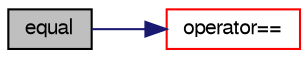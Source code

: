 digraph "equal"
{
  bgcolor="transparent";
  edge [fontname="FreeSans",fontsize="10",labelfontname="FreeSans",labelfontsize="10"];
  node [fontname="FreeSans",fontsize="10",shape=record];
  rankdir="LR";
  Node2229 [label="equal",height=0.2,width=0.4,color="black", fillcolor="grey75", style="filled", fontcolor="black"];
  Node2229 -> Node2230 [color="midnightblue",fontsize="10",style="solid",fontname="FreeSans"];
  Node2230 [label="operator==",height=0.2,width=0.4,color="red",URL="$a21486.html#a610ecf3e99e3f6c10a47283dca9d30cf"];
}
